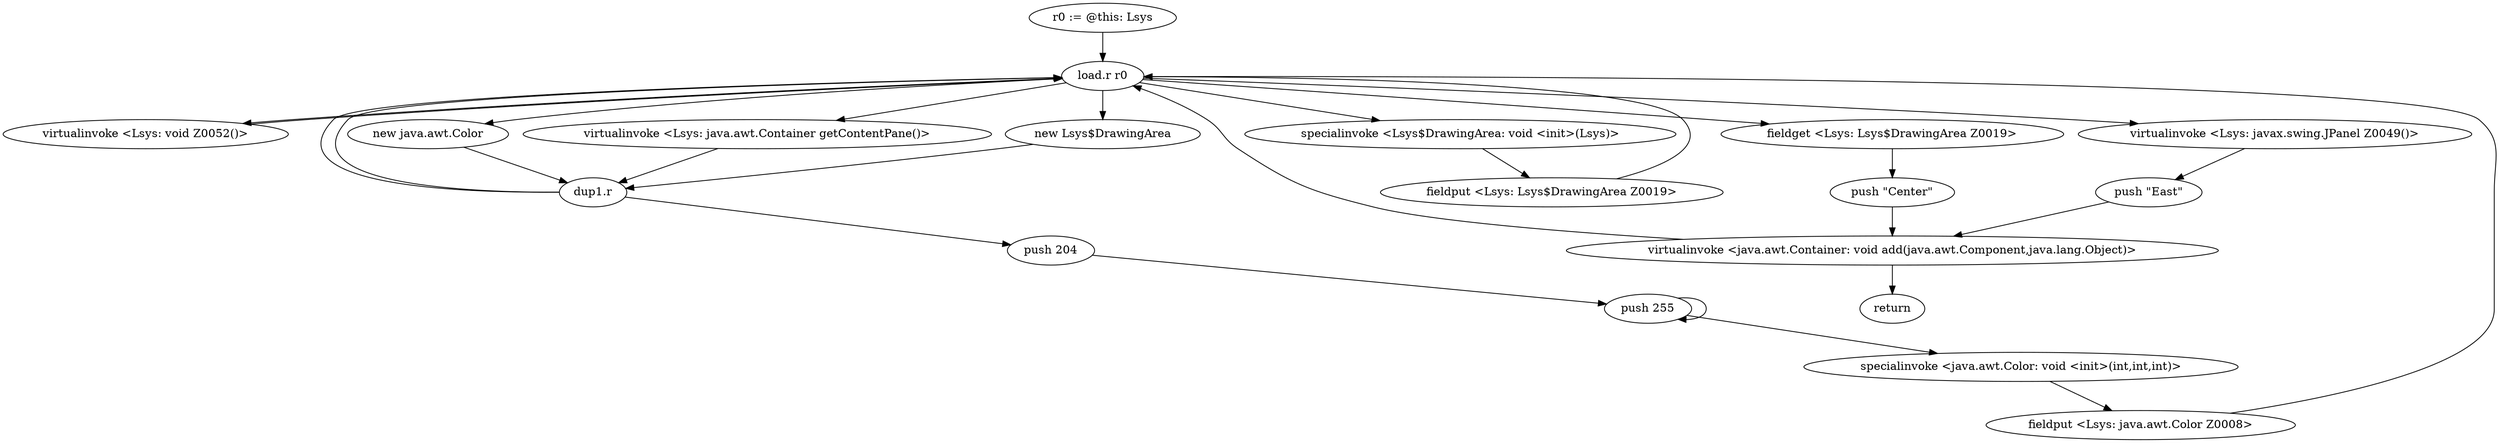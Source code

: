 digraph "" {
    "r0 := @this: Lsys"
    "load.r r0"
    "r0 := @this: Lsys"->"load.r r0";
    "virtualinvoke <Lsys: void Z0052()>"
    "load.r r0"->"virtualinvoke <Lsys: void Z0052()>";
    "virtualinvoke <Lsys: void Z0052()>"->"load.r r0";
    "new java.awt.Color"
    "load.r r0"->"new java.awt.Color";
    "dup1.r"
    "new java.awt.Color"->"dup1.r";
    "push 204"
    "dup1.r"->"push 204";
    "push 255"
    "push 204"->"push 255";
    "push 255"->"push 255";
    "specialinvoke <java.awt.Color: void <init>(int,int,int)>"
    "push 255"->"specialinvoke <java.awt.Color: void <init>(int,int,int)>";
    "fieldput <Lsys: java.awt.Color Z0008>"
    "specialinvoke <java.awt.Color: void <init>(int,int,int)>"->"fieldput <Lsys: java.awt.Color Z0008>";
    "fieldput <Lsys: java.awt.Color Z0008>"->"load.r r0";
    "virtualinvoke <Lsys: java.awt.Container getContentPane()>"
    "load.r r0"->"virtualinvoke <Lsys: java.awt.Container getContentPane()>";
    "virtualinvoke <Lsys: java.awt.Container getContentPane()>"->"dup1.r";
    "dup1.r"->"load.r r0";
    "virtualinvoke <Lsys: javax.swing.JPanel Z0049()>"
    "load.r r0"->"virtualinvoke <Lsys: javax.swing.JPanel Z0049()>";
    "push \"East\""
    "virtualinvoke <Lsys: javax.swing.JPanel Z0049()>"->"push \"East\"";
    "virtualinvoke <java.awt.Container: void add(java.awt.Component,java.lang.Object)>"
    "push \"East\""->"virtualinvoke <java.awt.Container: void add(java.awt.Component,java.lang.Object)>";
    "virtualinvoke <java.awt.Container: void add(java.awt.Component,java.lang.Object)>"->"load.r r0";
    "new Lsys$DrawingArea"
    "load.r r0"->"new Lsys$DrawingArea";
    "new Lsys$DrawingArea"->"dup1.r";
    "dup1.r"->"load.r r0";
    "specialinvoke <Lsys$DrawingArea: void <init>(Lsys)>"
    "load.r r0"->"specialinvoke <Lsys$DrawingArea: void <init>(Lsys)>";
    "fieldput <Lsys: Lsys$DrawingArea Z0019>"
    "specialinvoke <Lsys$DrawingArea: void <init>(Lsys)>"->"fieldput <Lsys: Lsys$DrawingArea Z0019>";
    "fieldput <Lsys: Lsys$DrawingArea Z0019>"->"load.r r0";
    "fieldget <Lsys: Lsys$DrawingArea Z0019>"
    "load.r r0"->"fieldget <Lsys: Lsys$DrawingArea Z0019>";
    "push \"Center\""
    "fieldget <Lsys: Lsys$DrawingArea Z0019>"->"push \"Center\"";
    "push \"Center\""->"virtualinvoke <java.awt.Container: void add(java.awt.Component,java.lang.Object)>";
    "return"
    "virtualinvoke <java.awt.Container: void add(java.awt.Component,java.lang.Object)>"->"return";
}
